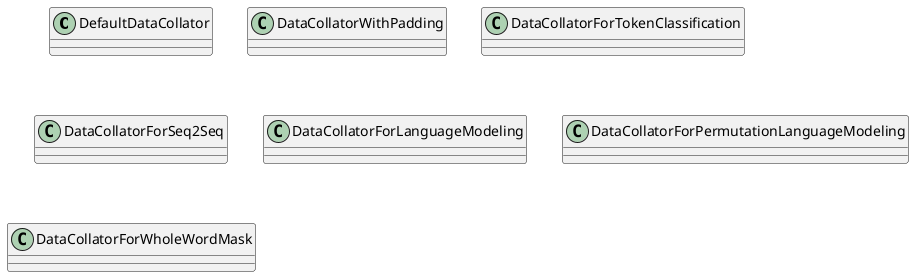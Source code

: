 ' https://huggingface.co/docs/transformers/main_classes/data_collator

@startuml

class DefaultDataCollator{}

' https://huggingface.co/docs/transformers/main_classes/data_collator#transformers.DataCollatorWithPadding
class DataCollatorWithPadding{}

class DataCollatorForTokenClassification{}

class DataCollatorForSeq2Seq{}

class DataCollatorForLanguageModeling{}

class DataCollatorForPermutationLanguageModeling{}

class DataCollatorForWholeWordMask{}

@enduml
